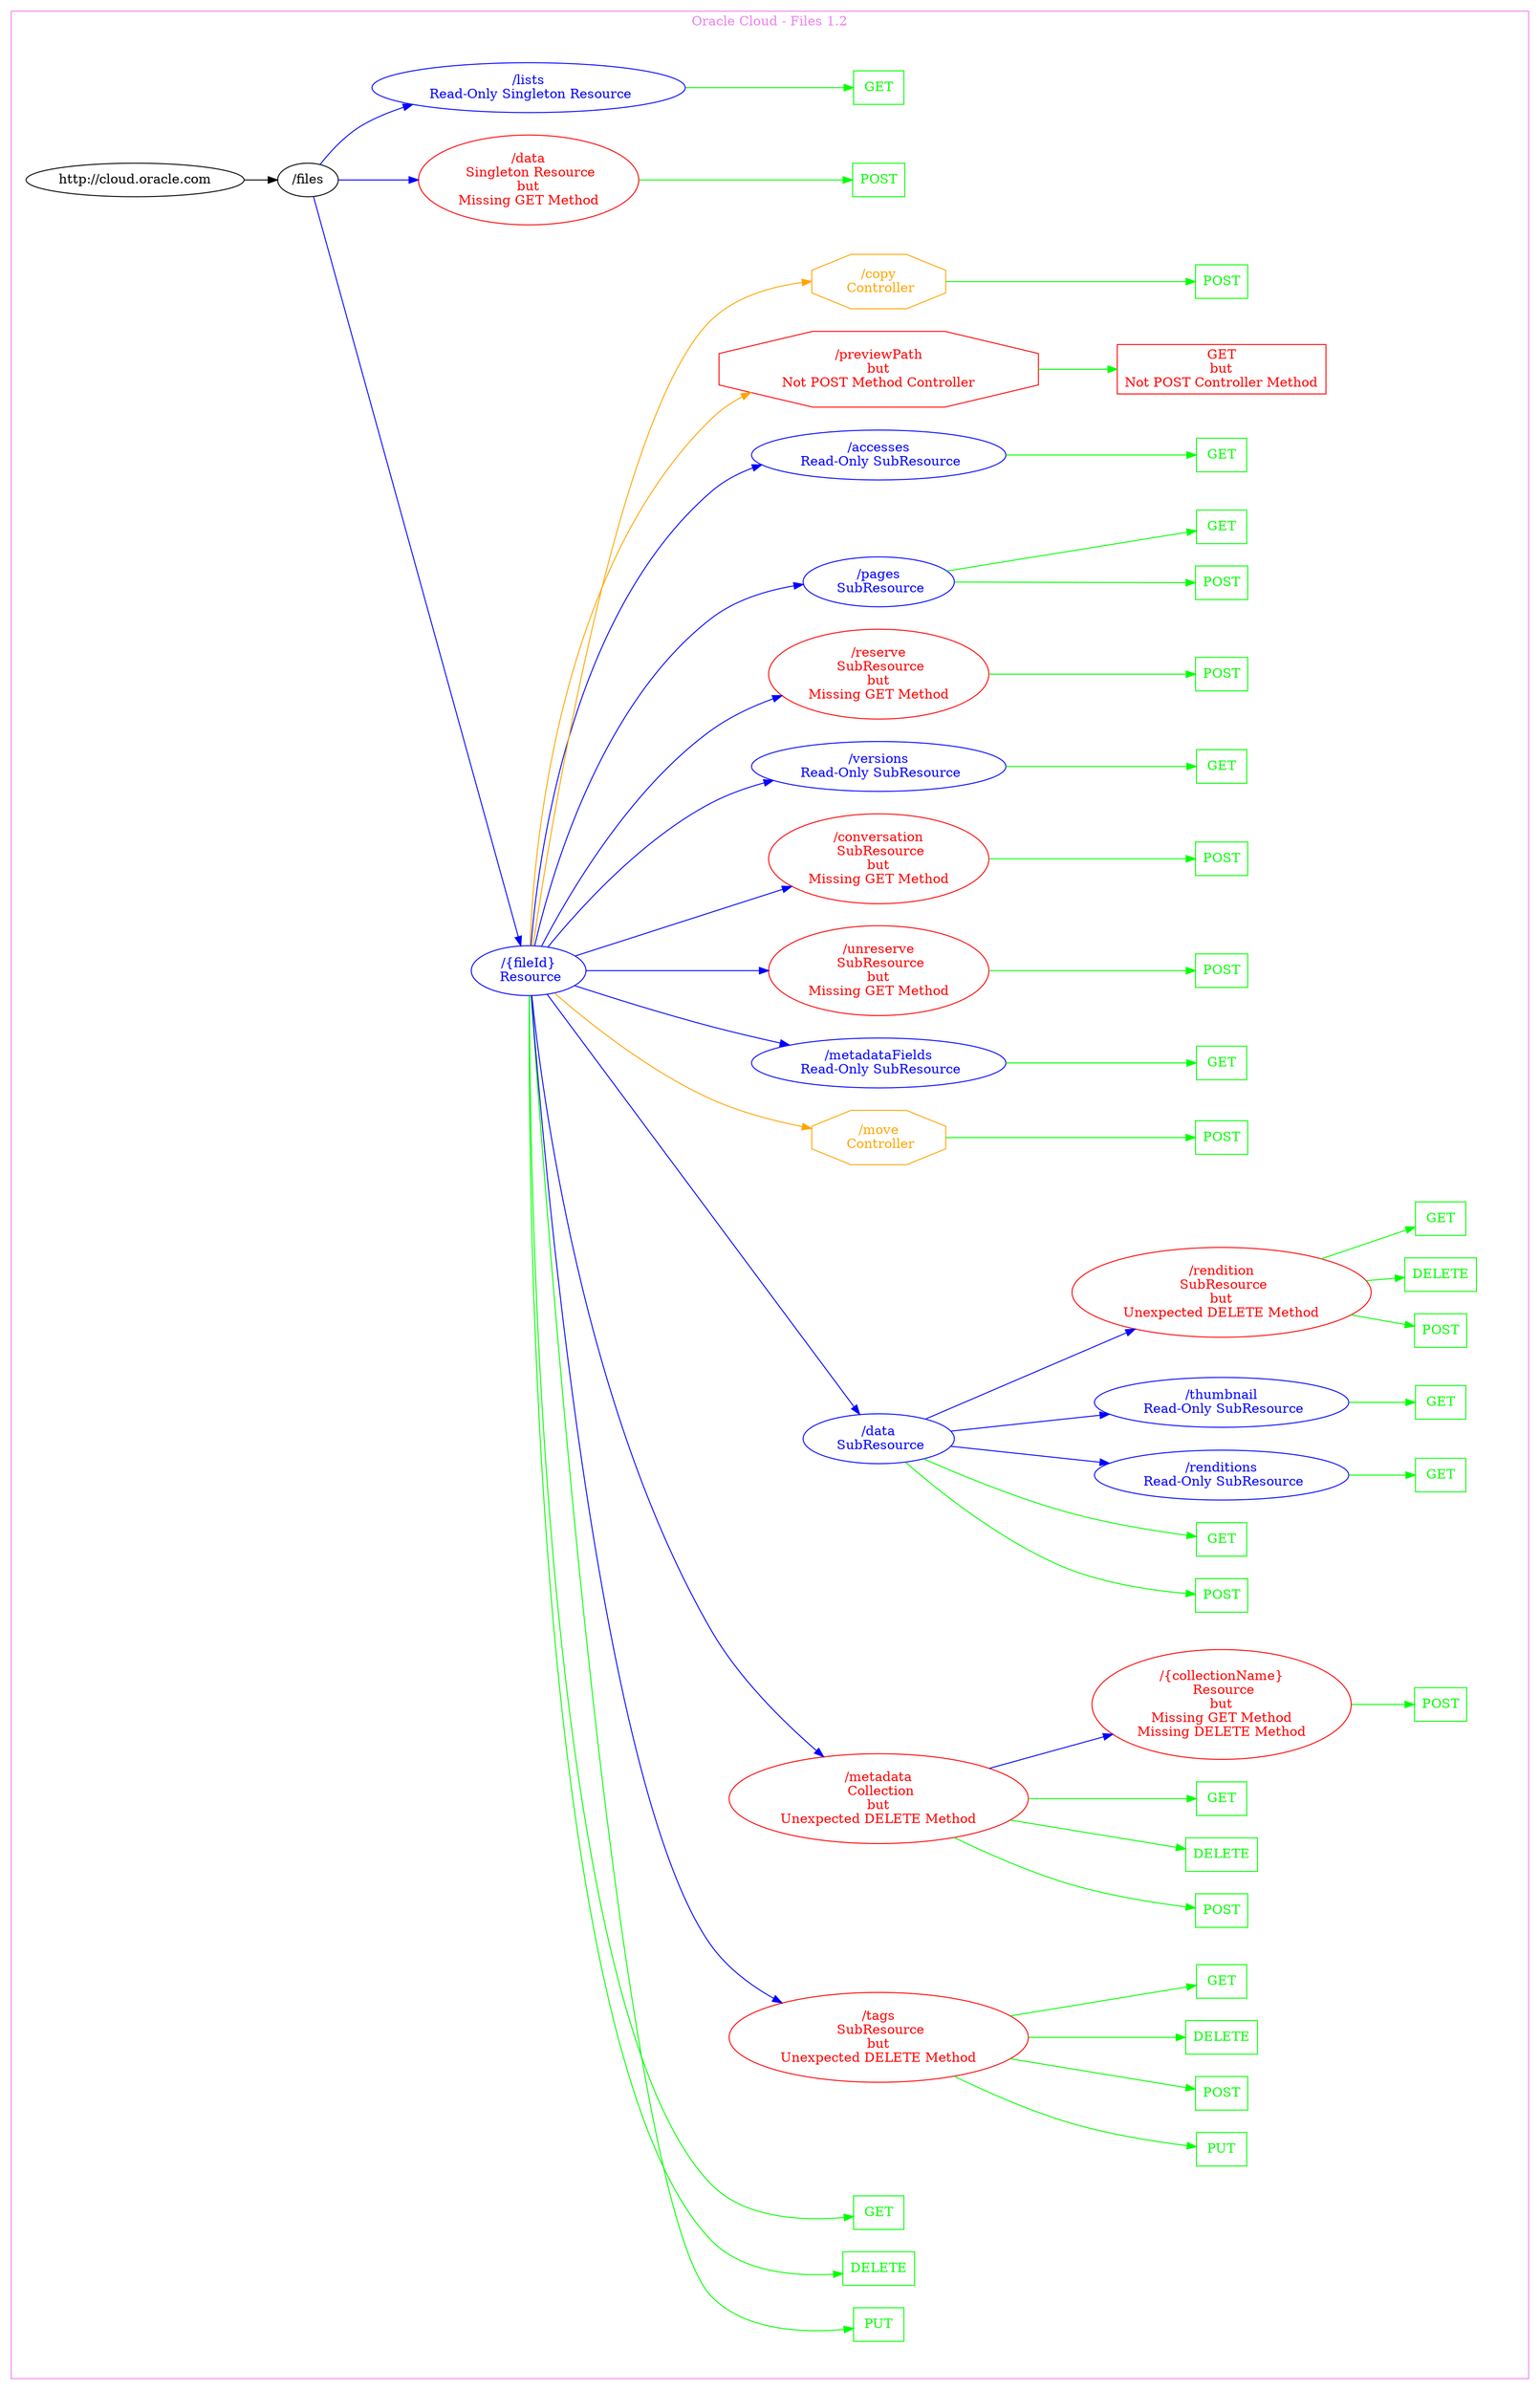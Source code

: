 digraph Cloud_Computing_REST_API {
rankdir="LR";
subgraph cluster_0 {
label="Oracle Cloud - Files 1.2"
color=violet
fontcolor=violet
subgraph cluster_1 {
label=""
color=white
fontcolor=white
node1 [label="http://cloud.oracle.com", shape="ellipse", color="black", fontcolor="black"]
node1 -> node2 [color="black", fontcolor="black"]
subgraph cluster_2 {
label=""
color=white
fontcolor=white
node2 [label="/files", shape="ellipse", color="black", fontcolor="black"]
node2 -> node3 [color="blue", fontcolor="blue"]
subgraph cluster_3 {
label=""
color=white
fontcolor=white
node3 [label="/{fileId}\n Resource", shape="ellipse", color="blue", fontcolor="blue"]
node3 -> node4 [color="green", fontcolor="green"]
subgraph cluster_4 {
label=""
color=white
fontcolor=white
node4 [label="PUT", shape="box", color="green", fontcolor="green"]
}
node3 -> node5 [color="green", fontcolor="green"]
subgraph cluster_5 {
label=""
color=white
fontcolor=white
node5 [label="DELETE", shape="box", color="green", fontcolor="green"]
}
node3 -> node6 [color="green", fontcolor="green"]
subgraph cluster_6 {
label=""
color=white
fontcolor=white
node6 [label="GET", shape="box", color="green", fontcolor="green"]
}
node3 -> node7 [color="blue", fontcolor="blue"]
subgraph cluster_7 {
label=""
color=white
fontcolor=white
node7 [label="/tags\n SubResource\nbut\nUnexpected DELETE Method", shape="ellipse", color="red", fontcolor="red"]
node7 -> node8 [color="green", fontcolor="green"]
subgraph cluster_8 {
label=""
color=white
fontcolor=white
node8 [label="PUT", shape="box", color="green", fontcolor="green"]
}
node7 -> node9 [color="green", fontcolor="green"]
subgraph cluster_9 {
label=""
color=white
fontcolor=white
node9 [label="POST", shape="box", color="green", fontcolor="green"]
}
node7 -> node10 [color="green", fontcolor="green"]
subgraph cluster_10 {
label=""
color=white
fontcolor=white
node10 [label="DELETE", shape="box", color="green", fontcolor="green"]
}
node7 -> node11 [color="green", fontcolor="green"]
subgraph cluster_11 {
label=""
color=white
fontcolor=white
node11 [label="GET", shape="box", color="green", fontcolor="green"]
}
}
node3 -> node12 [color="blue", fontcolor="blue"]
subgraph cluster_12 {
label=""
color=white
fontcolor=white
node12 [label="/metadata\n Collection\nbut\nUnexpected DELETE Method", shape="ellipse", color="red", fontcolor="red"]
node12 -> node13 [color="green", fontcolor="green"]
subgraph cluster_13 {
label=""
color=white
fontcolor=white
node13 [label="POST", shape="box", color="green", fontcolor="green"]
}
node12 -> node14 [color="green", fontcolor="green"]
subgraph cluster_14 {
label=""
color=white
fontcolor=white
node14 [label="DELETE", shape="box", color="green", fontcolor="green"]
}
node12 -> node15 [color="green", fontcolor="green"]
subgraph cluster_15 {
label=""
color=white
fontcolor=white
node15 [label="GET", shape="box", color="green", fontcolor="green"]
}
node12 -> node16 [color="blue", fontcolor="blue"]
subgraph cluster_16 {
label=""
color=white
fontcolor=white
node16 [label="/{collectionName}\n Resource\nbut\nMissing GET Method\nMissing DELETE Method", shape="ellipse", color="red", fontcolor="red"]
node16 -> node17 [color="green", fontcolor="green"]
subgraph cluster_17 {
label=""
color=white
fontcolor=white
node17 [label="POST", shape="box", color="green", fontcolor="green"]
}
}
}
node3 -> node18 [color="blue", fontcolor="blue"]
subgraph cluster_18 {
label=""
color=white
fontcolor=white
node18 [label="/data\n SubResource", shape="ellipse", color="blue", fontcolor="blue"]
node18 -> node19 [color="green", fontcolor="green"]
subgraph cluster_19 {
label=""
color=white
fontcolor=white
node19 [label="POST", shape="box", color="green", fontcolor="green"]
}
node18 -> node20 [color="green", fontcolor="green"]
subgraph cluster_20 {
label=""
color=white
fontcolor=white
node20 [label="GET", shape="box", color="green", fontcolor="green"]
}
node18 -> node21 [color="blue", fontcolor="blue"]
subgraph cluster_21 {
label=""
color=white
fontcolor=white
node21 [label="/renditions\n Read-Only SubResource", shape="ellipse", color="blue", fontcolor="blue"]
node21 -> node22 [color="green", fontcolor="green"]
subgraph cluster_22 {
label=""
color=white
fontcolor=white
node22 [label="GET", shape="box", color="green", fontcolor="green"]
}
}
node18 -> node23 [color="blue", fontcolor="blue"]
subgraph cluster_23 {
label=""
color=white
fontcolor=white
node23 [label="/thumbnail\n Read-Only SubResource", shape="ellipse", color="blue", fontcolor="blue"]
node23 -> node24 [color="green", fontcolor="green"]
subgraph cluster_24 {
label=""
color=white
fontcolor=white
node24 [label="GET", shape="box", color="green", fontcolor="green"]
}
}
node18 -> node25 [color="blue", fontcolor="blue"]
subgraph cluster_25 {
label=""
color=white
fontcolor=white
node25 [label="/rendition\n SubResource\nbut\nUnexpected DELETE Method", shape="ellipse", color="red", fontcolor="red"]
node25 -> node26 [color="green", fontcolor="green"]
subgraph cluster_26 {
label=""
color=white
fontcolor=white
node26 [label="POST", shape="box", color="green", fontcolor="green"]
}
node25 -> node27 [color="green", fontcolor="green"]
subgraph cluster_27 {
label=""
color=white
fontcolor=white
node27 [label="DELETE", shape="box", color="green", fontcolor="green"]
}
node25 -> node28 [color="green", fontcolor="green"]
subgraph cluster_28 {
label=""
color=white
fontcolor=white
node28 [label="GET", shape="box", color="green", fontcolor="green"]
}
}
}
node3 -> node29 [color="orange", fontcolor="orange"]
subgraph cluster_29 {
label=""
color=white
fontcolor=white
node29 [label="/move\n Controller", shape="octagon", color="orange", fontcolor="orange"]
node29 -> node30 [color="green", fontcolor="green"]
subgraph cluster_30 {
label=""
color=white
fontcolor=white
node30 [label="POST", shape="box", color="green", fontcolor="green"]
}
}
node3 -> node31 [color="blue", fontcolor="blue"]
subgraph cluster_31 {
label=""
color=white
fontcolor=white
node31 [label="/metadataFields\n Read-Only SubResource", shape="ellipse", color="blue", fontcolor="blue"]
node31 -> node32 [color="green", fontcolor="green"]
subgraph cluster_32 {
label=""
color=white
fontcolor=white
node32 [label="GET", shape="box", color="green", fontcolor="green"]
}
}
node3 -> node33 [color="blue", fontcolor="blue"]
subgraph cluster_33 {
label=""
color=white
fontcolor=white
node33 [label="/unreserve\n SubResource\nbut\nMissing GET Method", shape="ellipse", color="red", fontcolor="red"]
node33 -> node34 [color="green", fontcolor="green"]
subgraph cluster_34 {
label=""
color=white
fontcolor=white
node34 [label="POST", shape="box", color="green", fontcolor="green"]
}
}
node3 -> node35 [color="blue", fontcolor="blue"]
subgraph cluster_35 {
label=""
color=white
fontcolor=white
node35 [label="/conversation\n SubResource\nbut\nMissing GET Method", shape="ellipse", color="red", fontcolor="red"]
node35 -> node36 [color="green", fontcolor="green"]
subgraph cluster_36 {
label=""
color=white
fontcolor=white
node36 [label="POST", shape="box", color="green", fontcolor="green"]
}
}
node3 -> node37 [color="blue", fontcolor="blue"]
subgraph cluster_37 {
label=""
color=white
fontcolor=white
node37 [label="/versions\n Read-Only SubResource", shape="ellipse", color="blue", fontcolor="blue"]
node37 -> node38 [color="green", fontcolor="green"]
subgraph cluster_38 {
label=""
color=white
fontcolor=white
node38 [label="GET", shape="box", color="green", fontcolor="green"]
}
}
node3 -> node39 [color="blue", fontcolor="blue"]
subgraph cluster_39 {
label=""
color=white
fontcolor=white
node39 [label="/reserve\n SubResource\nbut\nMissing GET Method", shape="ellipse", color="red", fontcolor="red"]
node39 -> node40 [color="green", fontcolor="green"]
subgraph cluster_40 {
label=""
color=white
fontcolor=white
node40 [label="POST", shape="box", color="green", fontcolor="green"]
}
}
node3 -> node41 [color="blue", fontcolor="blue"]
subgraph cluster_41 {
label=""
color=white
fontcolor=white
node41 [label="/pages\n SubResource", shape="ellipse", color="blue", fontcolor="blue"]
node41 -> node42 [color="green", fontcolor="green"]
subgraph cluster_42 {
label=""
color=white
fontcolor=white
node42 [label="POST", shape="box", color="green", fontcolor="green"]
}
node41 -> node43 [color="green", fontcolor="green"]
subgraph cluster_43 {
label=""
color=white
fontcolor=white
node43 [label="GET", shape="box", color="green", fontcolor="green"]
}
}
node3 -> node44 [color="blue", fontcolor="blue"]
subgraph cluster_44 {
label=""
color=white
fontcolor=white
node44 [label="/accesses\n Read-Only SubResource", shape="ellipse", color="blue", fontcolor="blue"]
node44 -> node45 [color="green", fontcolor="green"]
subgraph cluster_45 {
label=""
color=white
fontcolor=white
node45 [label="GET", shape="box", color="green", fontcolor="green"]
}
}
node3 -> node46 [color="orange", fontcolor="orange"]
subgraph cluster_46 {
label=""
color=white
fontcolor=white
node46 [label="/previewPath\nbut\nNot POST Method Controller", shape="octagon", color="red", fontcolor="red"]
node46 -> node47 [color="green", fontcolor="green"]
subgraph cluster_47 {
label=""
color=white
fontcolor=white
node47 [label="GET\nbut\nNot POST Controller Method", shape="box", color="red", fontcolor="red"]
}
}
node3 -> node48 [color="orange", fontcolor="orange"]
subgraph cluster_48 {
label=""
color=white
fontcolor=white
node48 [label="/copy\n Controller", shape="octagon", color="orange", fontcolor="orange"]
node48 -> node49 [color="green", fontcolor="green"]
subgraph cluster_49 {
label=""
color=white
fontcolor=white
node49 [label="POST", shape="box", color="green", fontcolor="green"]
}
}
}
node2 -> node50 [color="blue", fontcolor="blue"]
subgraph cluster_50 {
label=""
color=white
fontcolor=white
node50 [label="/data\n Singleton Resource\nbut\nMissing GET Method", shape="ellipse", color="red", fontcolor="red"]
node50 -> node51 [color="green", fontcolor="green"]
subgraph cluster_51 {
label=""
color=white
fontcolor=white
node51 [label="POST", shape="box", color="green", fontcolor="green"]
}
}
node2 -> node52 [color="blue", fontcolor="blue"]
subgraph cluster_52 {
label=""
color=white
fontcolor=white
node52 [label="/lists\n Read-Only Singleton Resource", shape="ellipse", color="blue", fontcolor="blue"]
node52 -> node53 [color="green", fontcolor="green"]
subgraph cluster_53 {
label=""
color=white
fontcolor=white
node53 [label="GET", shape="box", color="green", fontcolor="green"]
}
}
}
}
}
}
